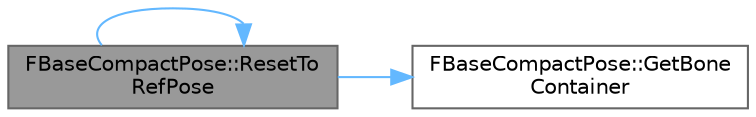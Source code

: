 digraph "FBaseCompactPose::ResetToRefPose"
{
 // INTERACTIVE_SVG=YES
 // LATEX_PDF_SIZE
  bgcolor="transparent";
  edge [fontname=Helvetica,fontsize=10,labelfontname=Helvetica,labelfontsize=10];
  node [fontname=Helvetica,fontsize=10,shape=box,height=0.2,width=0.4];
  rankdir="LR";
  Node1 [id="Node000001",label="FBaseCompactPose::ResetTo\lRefPose",height=0.2,width=0.4,color="gray40", fillcolor="grey60", style="filled", fontcolor="black",tooltip=" "];
  Node1 -> Node2 [id="edge1_Node000001_Node000002",color="steelblue1",style="solid",tooltip=" "];
  Node2 [id="Node000002",label="FBaseCompactPose::GetBone\lContainer",height=0.2,width=0.4,color="grey40", fillcolor="white", style="filled",URL="$d0/ded/structFBaseCompactPose.html#af7a1f12bd46b00ec5d412cd3e6665f09",tooltip=" "];
  Node1 -> Node1 [id="edge2_Node000001_Node000001",color="steelblue1",style="solid",tooltip=" "];
}
